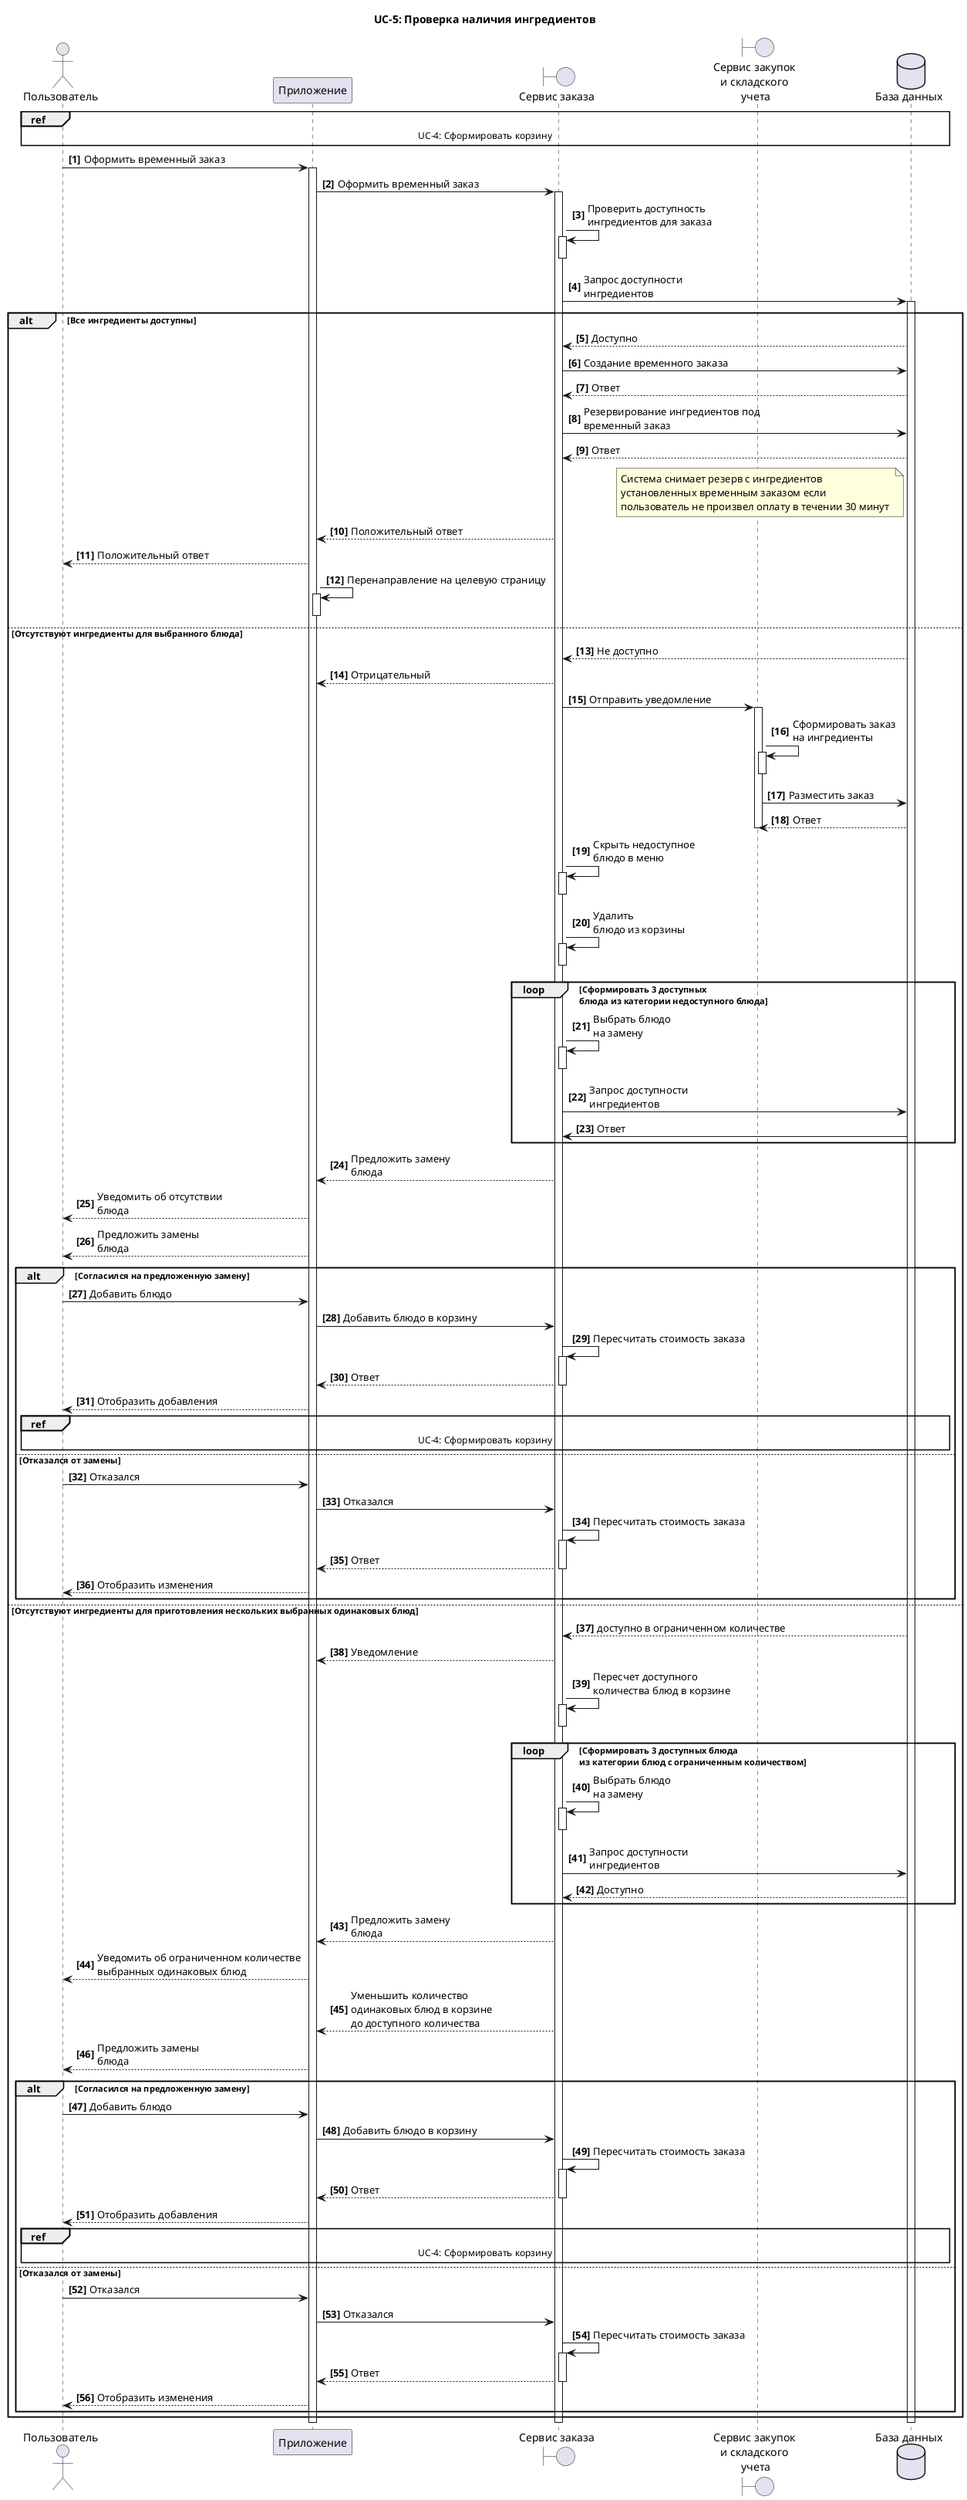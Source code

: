 @startuml
title UC-5: Проверка наличия ингредиентов
actor "Пользователь" as U 
participant  "Приложение" as A 
boundary "Сервис заказа" as S
boundary "Сервис закупок \nи складского \nучета" as OR
dataBase "База данных" as DB 
autonumber "<b>[0]"  

ref over U,A,S,DB
UC-4: Сформировать корзину
end ref

U->A++: Оформить временный заказ
A->S++: Оформить временный заказ
S->S++: Проверить доступность\nингредиентов для заказа
S--
S->DB++: Запрос доступности \nингредиентов
alt Все ингредиенты доступны
DB-->S:Доступно
S->DB: Создание временного заказа
DB-->S:Ответ
S->DB: Резервирование ингредиентов под \nвременный заказ
DB-->S:Ответ
note left of DB
 Система снимает резерв с ингредиентов 
 установленных временным заказом если 
 пользователь не произвел оплату в течении 30 минут 
end note
S --> A: Положительный ответ
A --> U: Положительный ответ
A->A++:Перенаправление на целевую страницу
A--



else Отсутствуют ингредиенты для выбранного блюда
DB-->S:Не доступно
S --> A: Отрицательный 
S -> OR++: Отправить уведомление 
OR -> OR++: Сформировать заказ \nна ингредиенты  
OR--
OR -> DB: Разместить заказ
DB--> OR: Ответ
OR--

S->S++: Скрыть недоступное \nблюдо в меню
S--
S->S++: Удалить \nблюдо из корзины
S--
loop Сформировать 3 доступных \nблюда из категории недоступного блюда
S->S++: Выбрать блюдо \nна замену
S--
S->DB: Запрос доступности \nингредиентов
DB->S: Ответ
end
S--> A : Предложить замену \nблюда
A --> U : Уведомить об отсутствии \nблюда
A --> U : Предложить замены \nблюда

alt Согласился на предложенную замену
U->A: Добавить блюдо 
A->S: Добавить блюдо в корзину
S->S++: Пересчитать стоимость заказа
S-->A--:Ответ
A-->U: Отобразить добавления
ref over U,A,S,DB
UC-4: Сформировать корзину
end ref

else Отказался от замены
U->A: Отказался 
A->S: Отказался
S->S++: Пересчитать стоимость заказа
S-->A--:Ответ
A-->U: Отобразить изменения

end




else Отсутствуют ингредиенты для приготовления нескольких выбранных одинаковых блюд
DB++
DB-->S:доступно в ограниченном количестве
S --> A: Уведомление

S->S++: Пересчет доступного \nколичества блюд в корзине 
S--
loop Сформировать 3 доступных блюда \nиз категории блюд с ограниченным количеством
S->S++: Выбрать блюдо \nна замену
S--
S->DB: Запрос доступности \nингредиентов
DB-->S:Доступно
end
S--> A : Предложить замену \nблюда
A --> U : Уведомить об ограниченном количестве \nвыбранных одинаковых блюд
S--> A : Уменьшить количество \nодинаковых блюд в корзине \nдо доступного количества
A --> U : Предложить замены \nблюда

alt Согласился на предложенную замену
U->A: Добавить блюдо 
A->S: Добавить блюдо в корзину
S->S++: Пересчитать стоимость заказа
S-->A--:Ответ
A-->U: Отобразить добавления
ref over U,A,S,DB
UC-4: Сформировать корзину
end ref

else Отказался от замены
U->A: Отказался 
A->S: Отказался
S->S++: Пересчитать стоимость заказа
S-->A--:Ответ
A-->U: Отобразить изменения
end


end
A--
S--
DB--
@enduml